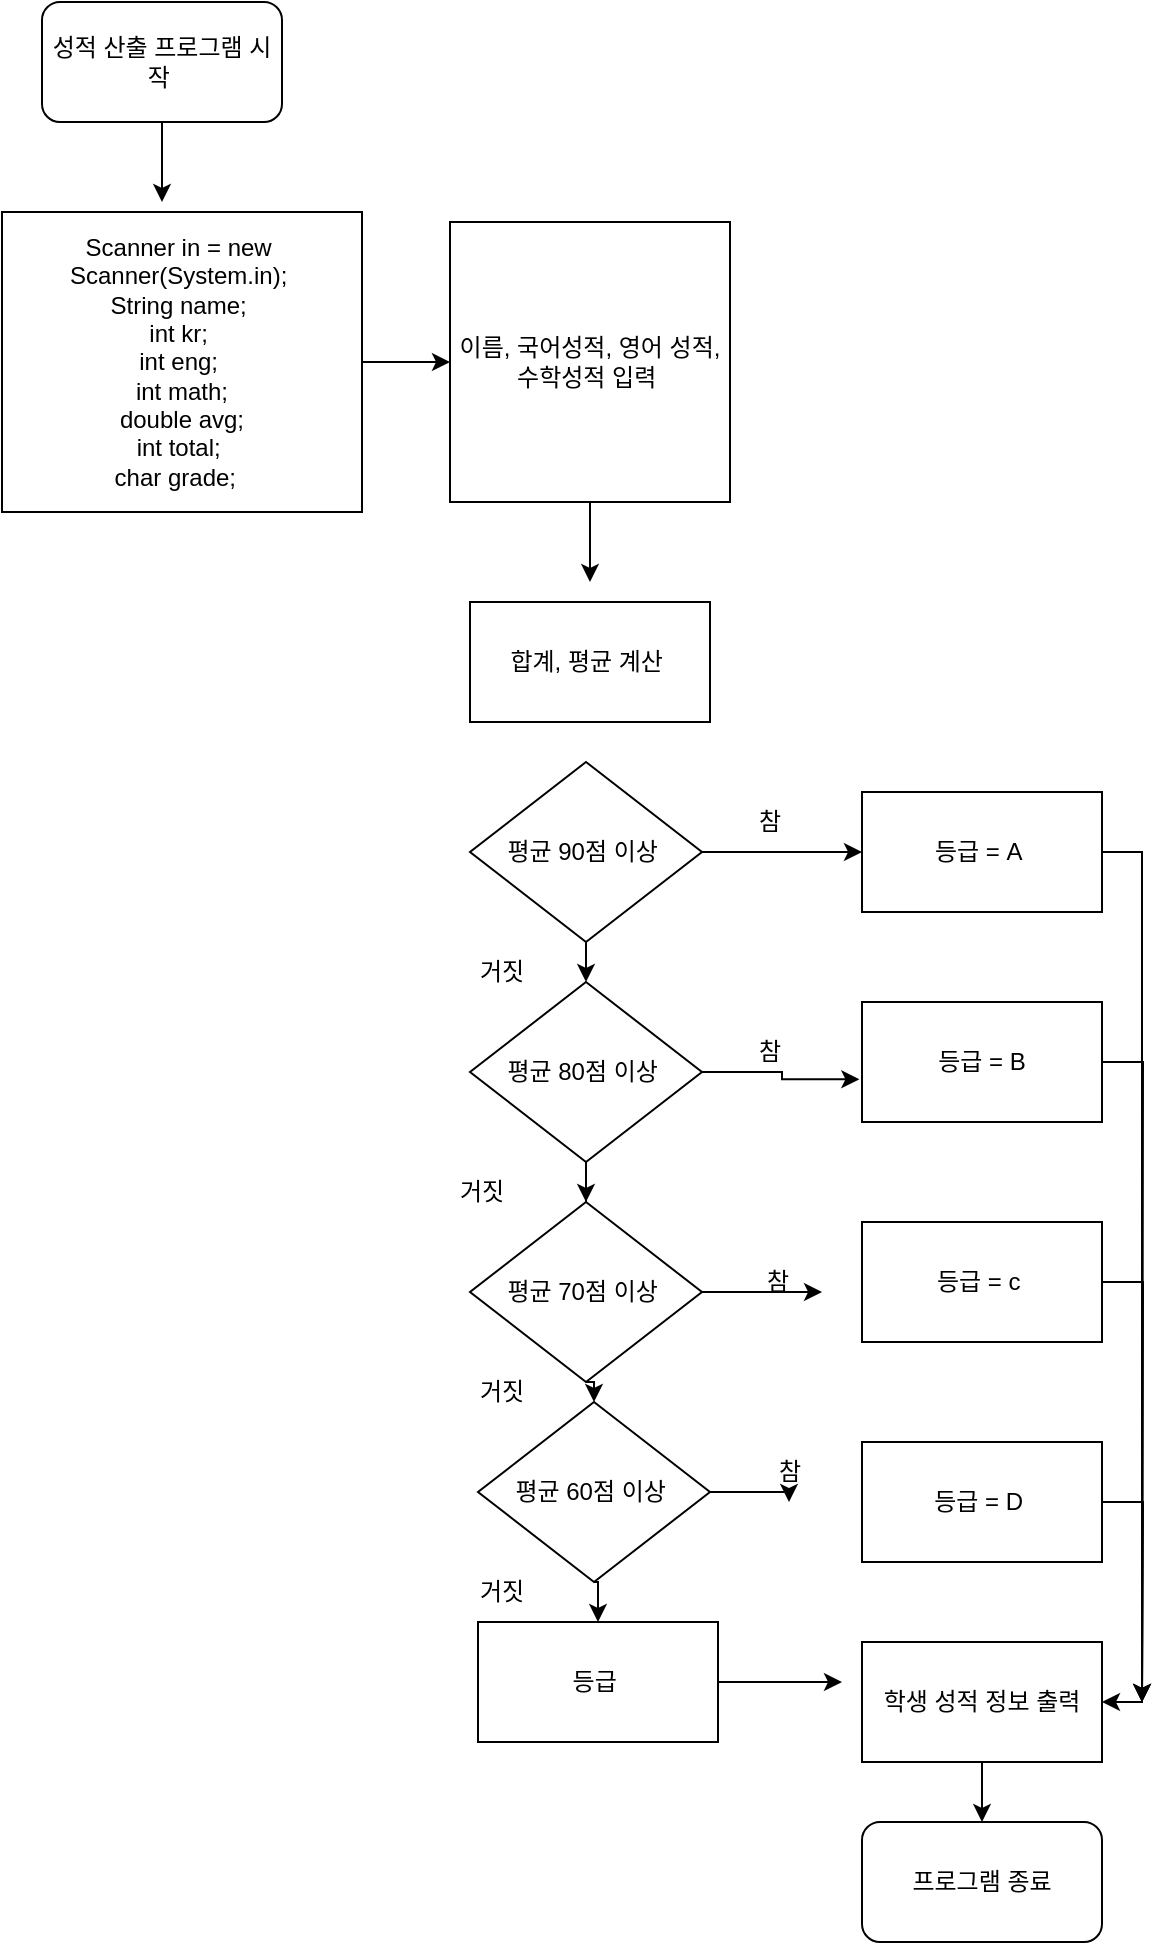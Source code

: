 <mxfile version="15.9.6" type="device"><diagram id="C5RBs43oDa-KdzZeNtuy" name="Page-1"><mxGraphModel dx="782" dy="449" grid="1" gridSize="10" guides="1" tooltips="1" connect="1" arrows="1" fold="1" page="1" pageScale="1" pageWidth="827" pageHeight="1169" math="0" shadow="0"><root><mxCell id="WIyWlLk6GJQsqaUBKTNV-0"/><mxCell id="WIyWlLk6GJQsqaUBKTNV-1" parent="WIyWlLk6GJQsqaUBKTNV-0"/><mxCell id="0m-j-ygMvE1LUOvC2efE-50" style="edgeStyle=orthogonalEdgeStyle;rounded=0;orthogonalLoop=1;jettySize=auto;html=1;exitX=0.5;exitY=1;exitDx=0;exitDy=0;" edge="1" parent="WIyWlLk6GJQsqaUBKTNV-1" source="0m-j-ygMvE1LUOvC2efE-0"><mxGeometry relative="1" as="geometry"><mxPoint x="130" y="100" as="targetPoint"/></mxGeometry></mxCell><mxCell id="0m-j-ygMvE1LUOvC2efE-0" value="성적 산출 프로그램 시작&amp;nbsp;" style="rounded=1;whiteSpace=wrap;html=1;" vertex="1" parent="WIyWlLk6GJQsqaUBKTNV-1"><mxGeometry x="70" width="120" height="60" as="geometry"/></mxCell><mxCell id="0m-j-ygMvE1LUOvC2efE-49" style="edgeStyle=orthogonalEdgeStyle;rounded=0;orthogonalLoop=1;jettySize=auto;html=1;exitX=1;exitY=0.5;exitDx=0;exitDy=0;entryX=0;entryY=0.5;entryDx=0;entryDy=0;" edge="1" parent="WIyWlLk6GJQsqaUBKTNV-1" source="0m-j-ygMvE1LUOvC2efE-1" target="0m-j-ygMvE1LUOvC2efE-2"><mxGeometry relative="1" as="geometry"/></mxCell><mxCell id="0m-j-ygMvE1LUOvC2efE-1" value="Scanner in = new&amp;nbsp;&lt;br&gt;Scanner(System.in);&amp;nbsp;&lt;br&gt;String name;&amp;nbsp;&lt;br&gt;int kr;&amp;nbsp;&lt;br&gt;int eng;&amp;nbsp;&lt;br&gt;int math;&lt;br&gt;double avg;&lt;br&gt;int total;&amp;nbsp;&lt;br&gt;char grade;&amp;nbsp;&amp;nbsp;&lt;br&gt;" style="rounded=0;whiteSpace=wrap;html=1;" vertex="1" parent="WIyWlLk6GJQsqaUBKTNV-1"><mxGeometry x="50" y="105" width="180" height="150" as="geometry"/></mxCell><mxCell id="0m-j-ygMvE1LUOvC2efE-40" style="edgeStyle=orthogonalEdgeStyle;rounded=0;orthogonalLoop=1;jettySize=auto;html=1;exitX=0.5;exitY=1;exitDx=0;exitDy=0;" edge="1" parent="WIyWlLk6GJQsqaUBKTNV-1" source="0m-j-ygMvE1LUOvC2efE-2"><mxGeometry relative="1" as="geometry"><mxPoint x="344" y="290" as="targetPoint"/></mxGeometry></mxCell><mxCell id="0m-j-ygMvE1LUOvC2efE-2" value="이름, 국어성적, 영어 성적, 수학성적 입력&amp;nbsp;" style="whiteSpace=wrap;html=1;aspect=fixed;" vertex="1" parent="WIyWlLk6GJQsqaUBKTNV-1"><mxGeometry x="274" y="110" width="140" height="140" as="geometry"/></mxCell><mxCell id="0m-j-ygMvE1LUOvC2efE-4" value="합계, 평균 계산&amp;nbsp;" style="rounded=0;whiteSpace=wrap;html=1;" vertex="1" parent="WIyWlLk6GJQsqaUBKTNV-1"><mxGeometry x="284" y="300" width="120" height="60" as="geometry"/></mxCell><mxCell id="0m-j-ygMvE1LUOvC2efE-14" style="edgeStyle=orthogonalEdgeStyle;rounded=0;orthogonalLoop=1;jettySize=auto;html=1;exitX=1;exitY=0.5;exitDx=0;exitDy=0;" edge="1" parent="WIyWlLk6GJQsqaUBKTNV-1" source="0m-j-ygMvE1LUOvC2efE-7" target="0m-j-ygMvE1LUOvC2efE-15"><mxGeometry relative="1" as="geometry"><mxPoint x="460" y="425" as="targetPoint"/></mxGeometry></mxCell><mxCell id="0m-j-ygMvE1LUOvC2efE-17" style="edgeStyle=orthogonalEdgeStyle;rounded=0;orthogonalLoop=1;jettySize=auto;html=1;exitX=0.5;exitY=1;exitDx=0;exitDy=0;entryX=0.5;entryY=0;entryDx=0;entryDy=0;" edge="1" parent="WIyWlLk6GJQsqaUBKTNV-1" source="0m-j-ygMvE1LUOvC2efE-7" target="0m-j-ygMvE1LUOvC2efE-8"><mxGeometry relative="1" as="geometry"/></mxCell><mxCell id="0m-j-ygMvE1LUOvC2efE-7" value="평균 90점 이상&amp;nbsp;" style="rhombus;whiteSpace=wrap;html=1;" vertex="1" parent="WIyWlLk6GJQsqaUBKTNV-1"><mxGeometry x="284" y="380" width="116" height="90" as="geometry"/></mxCell><mxCell id="0m-j-ygMvE1LUOvC2efE-16" style="edgeStyle=orthogonalEdgeStyle;rounded=0;orthogonalLoop=1;jettySize=auto;html=1;exitX=0.5;exitY=1;exitDx=0;exitDy=0;" edge="1" parent="WIyWlLk6GJQsqaUBKTNV-1" source="0m-j-ygMvE1LUOvC2efE-8" target="0m-j-ygMvE1LUOvC2efE-9"><mxGeometry relative="1" as="geometry"/></mxCell><mxCell id="0m-j-ygMvE1LUOvC2efE-29" style="edgeStyle=orthogonalEdgeStyle;rounded=0;orthogonalLoop=1;jettySize=auto;html=1;exitX=1;exitY=0.5;exitDx=0;exitDy=0;entryX=-0.011;entryY=0.644;entryDx=0;entryDy=0;entryPerimeter=0;" edge="1" parent="WIyWlLk6GJQsqaUBKTNV-1" source="0m-j-ygMvE1LUOvC2efE-8" target="0m-j-ygMvE1LUOvC2efE-22"><mxGeometry relative="1" as="geometry"/></mxCell><mxCell id="0m-j-ygMvE1LUOvC2efE-8" value="평균 80점 이상&amp;nbsp;" style="rhombus;whiteSpace=wrap;html=1;" vertex="1" parent="WIyWlLk6GJQsqaUBKTNV-1"><mxGeometry x="284" y="490" width="116" height="90" as="geometry"/></mxCell><mxCell id="0m-j-ygMvE1LUOvC2efE-18" style="edgeStyle=orthogonalEdgeStyle;rounded=0;orthogonalLoop=1;jettySize=auto;html=1;exitX=0.5;exitY=0;exitDx=0;exitDy=0;entryX=0.5;entryY=0;entryDx=0;entryDy=0;" edge="1" parent="WIyWlLk6GJQsqaUBKTNV-1" source="0m-j-ygMvE1LUOvC2efE-10" target="0m-j-ygMvE1LUOvC2efE-10"><mxGeometry relative="1" as="geometry"/></mxCell><mxCell id="0m-j-ygMvE1LUOvC2efE-21" style="edgeStyle=orthogonalEdgeStyle;rounded=0;orthogonalLoop=1;jettySize=auto;html=1;exitX=0.5;exitY=1;exitDx=0;exitDy=0;entryX=0.5;entryY=0;entryDx=0;entryDy=0;" edge="1" parent="WIyWlLk6GJQsqaUBKTNV-1" source="0m-j-ygMvE1LUOvC2efE-9" target="0m-j-ygMvE1LUOvC2efE-10"><mxGeometry relative="1" as="geometry"/></mxCell><mxCell id="0m-j-ygMvE1LUOvC2efE-31" style="edgeStyle=orthogonalEdgeStyle;rounded=0;orthogonalLoop=1;jettySize=auto;html=1;exitX=1;exitY=0.5;exitDx=0;exitDy=0;entryX=0.867;entryY=0.667;entryDx=0;entryDy=0;entryPerimeter=0;" edge="1" parent="WIyWlLk6GJQsqaUBKTNV-1" source="0m-j-ygMvE1LUOvC2efE-9" target="0m-j-ygMvE1LUOvC2efE-27"><mxGeometry relative="1" as="geometry"/></mxCell><mxCell id="0m-j-ygMvE1LUOvC2efE-9" value="평균 70점 이상&amp;nbsp;" style="rhombus;whiteSpace=wrap;html=1;" vertex="1" parent="WIyWlLk6GJQsqaUBKTNV-1"><mxGeometry x="284" y="600" width="116" height="90" as="geometry"/></mxCell><mxCell id="0m-j-ygMvE1LUOvC2efE-20" style="edgeStyle=orthogonalEdgeStyle;rounded=0;orthogonalLoop=1;jettySize=auto;html=1;exitX=0.5;exitY=1;exitDx=0;exitDy=0;entryX=0.5;entryY=0;entryDx=0;entryDy=0;" edge="1" parent="WIyWlLk6GJQsqaUBKTNV-1" source="0m-j-ygMvE1LUOvC2efE-10" target="0m-j-ygMvE1LUOvC2efE-12"><mxGeometry relative="1" as="geometry"/></mxCell><mxCell id="0m-j-ygMvE1LUOvC2efE-33" style="edgeStyle=orthogonalEdgeStyle;rounded=0;orthogonalLoop=1;jettySize=auto;html=1;exitX=1;exitY=0.5;exitDx=0;exitDy=0;entryX=0.5;entryY=1;entryDx=0;entryDy=0;" edge="1" parent="WIyWlLk6GJQsqaUBKTNV-1" source="0m-j-ygMvE1LUOvC2efE-10" target="0m-j-ygMvE1LUOvC2efE-28"><mxGeometry relative="1" as="geometry"/></mxCell><mxCell id="0m-j-ygMvE1LUOvC2efE-10" value="평균 60점 이상&amp;nbsp;" style="rhombus;whiteSpace=wrap;html=1;" vertex="1" parent="WIyWlLk6GJQsqaUBKTNV-1"><mxGeometry x="288" y="700" width="116" height="90" as="geometry"/></mxCell><mxCell id="0m-j-ygMvE1LUOvC2efE-43" style="edgeStyle=orthogonalEdgeStyle;rounded=0;orthogonalLoop=1;jettySize=auto;html=1;exitX=1;exitY=0.5;exitDx=0;exitDy=0;" edge="1" parent="WIyWlLk6GJQsqaUBKTNV-1" source="0m-j-ygMvE1LUOvC2efE-12"><mxGeometry relative="1" as="geometry"><mxPoint x="470" y="840" as="targetPoint"/></mxGeometry></mxCell><mxCell id="0m-j-ygMvE1LUOvC2efE-12" value="등급&amp;nbsp;" style="rounded=0;whiteSpace=wrap;html=1;" vertex="1" parent="WIyWlLk6GJQsqaUBKTNV-1"><mxGeometry x="288" y="810" width="120" height="60" as="geometry"/></mxCell><mxCell id="0m-j-ygMvE1LUOvC2efE-44" style="edgeStyle=orthogonalEdgeStyle;rounded=0;orthogonalLoop=1;jettySize=auto;html=1;exitX=1;exitY=0.5;exitDx=0;exitDy=0;entryX=1;entryY=0.5;entryDx=0;entryDy=0;" edge="1" parent="WIyWlLk6GJQsqaUBKTNV-1" source="0m-j-ygMvE1LUOvC2efE-15" target="0m-j-ygMvE1LUOvC2efE-38"><mxGeometry relative="1" as="geometry"/></mxCell><mxCell id="0m-j-ygMvE1LUOvC2efE-15" value="등급 = A&amp;nbsp;" style="rounded=0;whiteSpace=wrap;html=1;" vertex="1" parent="WIyWlLk6GJQsqaUBKTNV-1"><mxGeometry x="480" y="395" width="120" height="60" as="geometry"/></mxCell><mxCell id="0m-j-ygMvE1LUOvC2efE-46" style="edgeStyle=orthogonalEdgeStyle;rounded=0;orthogonalLoop=1;jettySize=auto;html=1;exitX=1;exitY=0.5;exitDx=0;exitDy=0;" edge="1" parent="WIyWlLk6GJQsqaUBKTNV-1" source="0m-j-ygMvE1LUOvC2efE-22"><mxGeometry relative="1" as="geometry"><mxPoint x="620" y="850" as="targetPoint"/></mxGeometry></mxCell><mxCell id="0m-j-ygMvE1LUOvC2efE-22" value="등급 = B" style="rounded=0;whiteSpace=wrap;html=1;" vertex="1" parent="WIyWlLk6GJQsqaUBKTNV-1"><mxGeometry x="480" y="500" width="120" height="60" as="geometry"/></mxCell><mxCell id="0m-j-ygMvE1LUOvC2efE-47" style="edgeStyle=orthogonalEdgeStyle;rounded=0;orthogonalLoop=1;jettySize=auto;html=1;exitX=1;exitY=0.5;exitDx=0;exitDy=0;" edge="1" parent="WIyWlLk6GJQsqaUBKTNV-1" source="0m-j-ygMvE1LUOvC2efE-23"><mxGeometry relative="1" as="geometry"><mxPoint x="620" y="850" as="targetPoint"/></mxGeometry></mxCell><mxCell id="0m-j-ygMvE1LUOvC2efE-23" value="등급 = c&amp;nbsp;" style="rounded=0;whiteSpace=wrap;html=1;" vertex="1" parent="WIyWlLk6GJQsqaUBKTNV-1"><mxGeometry x="480" y="610" width="120" height="60" as="geometry"/></mxCell><mxCell id="0m-j-ygMvE1LUOvC2efE-48" style="edgeStyle=orthogonalEdgeStyle;rounded=0;orthogonalLoop=1;jettySize=auto;html=1;exitX=1;exitY=0.5;exitDx=0;exitDy=0;" edge="1" parent="WIyWlLk6GJQsqaUBKTNV-1" source="0m-j-ygMvE1LUOvC2efE-24"><mxGeometry relative="1" as="geometry"><mxPoint x="620" y="850" as="targetPoint"/></mxGeometry></mxCell><mxCell id="0m-j-ygMvE1LUOvC2efE-24" value="등급 = D&amp;nbsp;" style="rounded=0;whiteSpace=wrap;html=1;" vertex="1" parent="WIyWlLk6GJQsqaUBKTNV-1"><mxGeometry x="480" y="720" width="120" height="60" as="geometry"/></mxCell><mxCell id="0m-j-ygMvE1LUOvC2efE-25" value="참" style="text;html=1;strokeColor=none;fillColor=none;align=center;verticalAlign=middle;whiteSpace=wrap;rounded=0;" vertex="1" parent="WIyWlLk6GJQsqaUBKTNV-1"><mxGeometry x="404" y="395" width="60" height="30" as="geometry"/></mxCell><mxCell id="0m-j-ygMvE1LUOvC2efE-26" value="참" style="text;html=1;strokeColor=none;fillColor=none;align=center;verticalAlign=middle;whiteSpace=wrap;rounded=0;" vertex="1" parent="WIyWlLk6GJQsqaUBKTNV-1"><mxGeometry x="404" y="510" width="60" height="30" as="geometry"/></mxCell><mxCell id="0m-j-ygMvE1LUOvC2efE-27" value="참" style="text;html=1;strokeColor=none;fillColor=none;align=center;verticalAlign=middle;whiteSpace=wrap;rounded=0;" vertex="1" parent="WIyWlLk6GJQsqaUBKTNV-1"><mxGeometry x="408" y="625" width="60" height="30" as="geometry"/></mxCell><mxCell id="0m-j-ygMvE1LUOvC2efE-28" value="참" style="text;html=1;strokeColor=none;fillColor=none;align=center;verticalAlign=middle;whiteSpace=wrap;rounded=0;" vertex="1" parent="WIyWlLk6GJQsqaUBKTNV-1"><mxGeometry x="413.5" y="720" width="60" height="30" as="geometry"/></mxCell><mxCell id="0m-j-ygMvE1LUOvC2efE-34" value="거짓" style="text;html=1;strokeColor=none;fillColor=none;align=center;verticalAlign=middle;whiteSpace=wrap;rounded=0;" vertex="1" parent="WIyWlLk6GJQsqaUBKTNV-1"><mxGeometry x="260" y="580" width="60" height="30" as="geometry"/></mxCell><mxCell id="0m-j-ygMvE1LUOvC2efE-35" value="거짓" style="text;html=1;strokeColor=none;fillColor=none;align=center;verticalAlign=middle;whiteSpace=wrap;rounded=0;" vertex="1" parent="WIyWlLk6GJQsqaUBKTNV-1"><mxGeometry x="270" y="470" width="60" height="30" as="geometry"/></mxCell><mxCell id="0m-j-ygMvE1LUOvC2efE-36" value="거짓" style="text;html=1;strokeColor=none;fillColor=none;align=center;verticalAlign=middle;whiteSpace=wrap;rounded=0;" vertex="1" parent="WIyWlLk6GJQsqaUBKTNV-1"><mxGeometry x="270" y="680" width="60" height="30" as="geometry"/></mxCell><mxCell id="0m-j-ygMvE1LUOvC2efE-37" value="거짓" style="text;html=1;strokeColor=none;fillColor=none;align=center;verticalAlign=middle;whiteSpace=wrap;rounded=0;" vertex="1" parent="WIyWlLk6GJQsqaUBKTNV-1"><mxGeometry x="270" y="780" width="60" height="30" as="geometry"/></mxCell><mxCell id="0m-j-ygMvE1LUOvC2efE-42" style="edgeStyle=orthogonalEdgeStyle;rounded=0;orthogonalLoop=1;jettySize=auto;html=1;exitX=0.5;exitY=1;exitDx=0;exitDy=0;entryX=0.5;entryY=0;entryDx=0;entryDy=0;" edge="1" parent="WIyWlLk6GJQsqaUBKTNV-1" source="0m-j-ygMvE1LUOvC2efE-38" target="0m-j-ygMvE1LUOvC2efE-39"><mxGeometry relative="1" as="geometry"/></mxCell><mxCell id="0m-j-ygMvE1LUOvC2efE-38" value="학생 성적 정보 출력" style="rounded=0;whiteSpace=wrap;html=1;" vertex="1" parent="WIyWlLk6GJQsqaUBKTNV-1"><mxGeometry x="480" y="820" width="120" height="60" as="geometry"/></mxCell><mxCell id="0m-j-ygMvE1LUOvC2efE-39" value="프로그램 종료" style="rounded=1;whiteSpace=wrap;html=1;" vertex="1" parent="WIyWlLk6GJQsqaUBKTNV-1"><mxGeometry x="480" y="910" width="120" height="60" as="geometry"/></mxCell></root></mxGraphModel></diagram></mxfile>